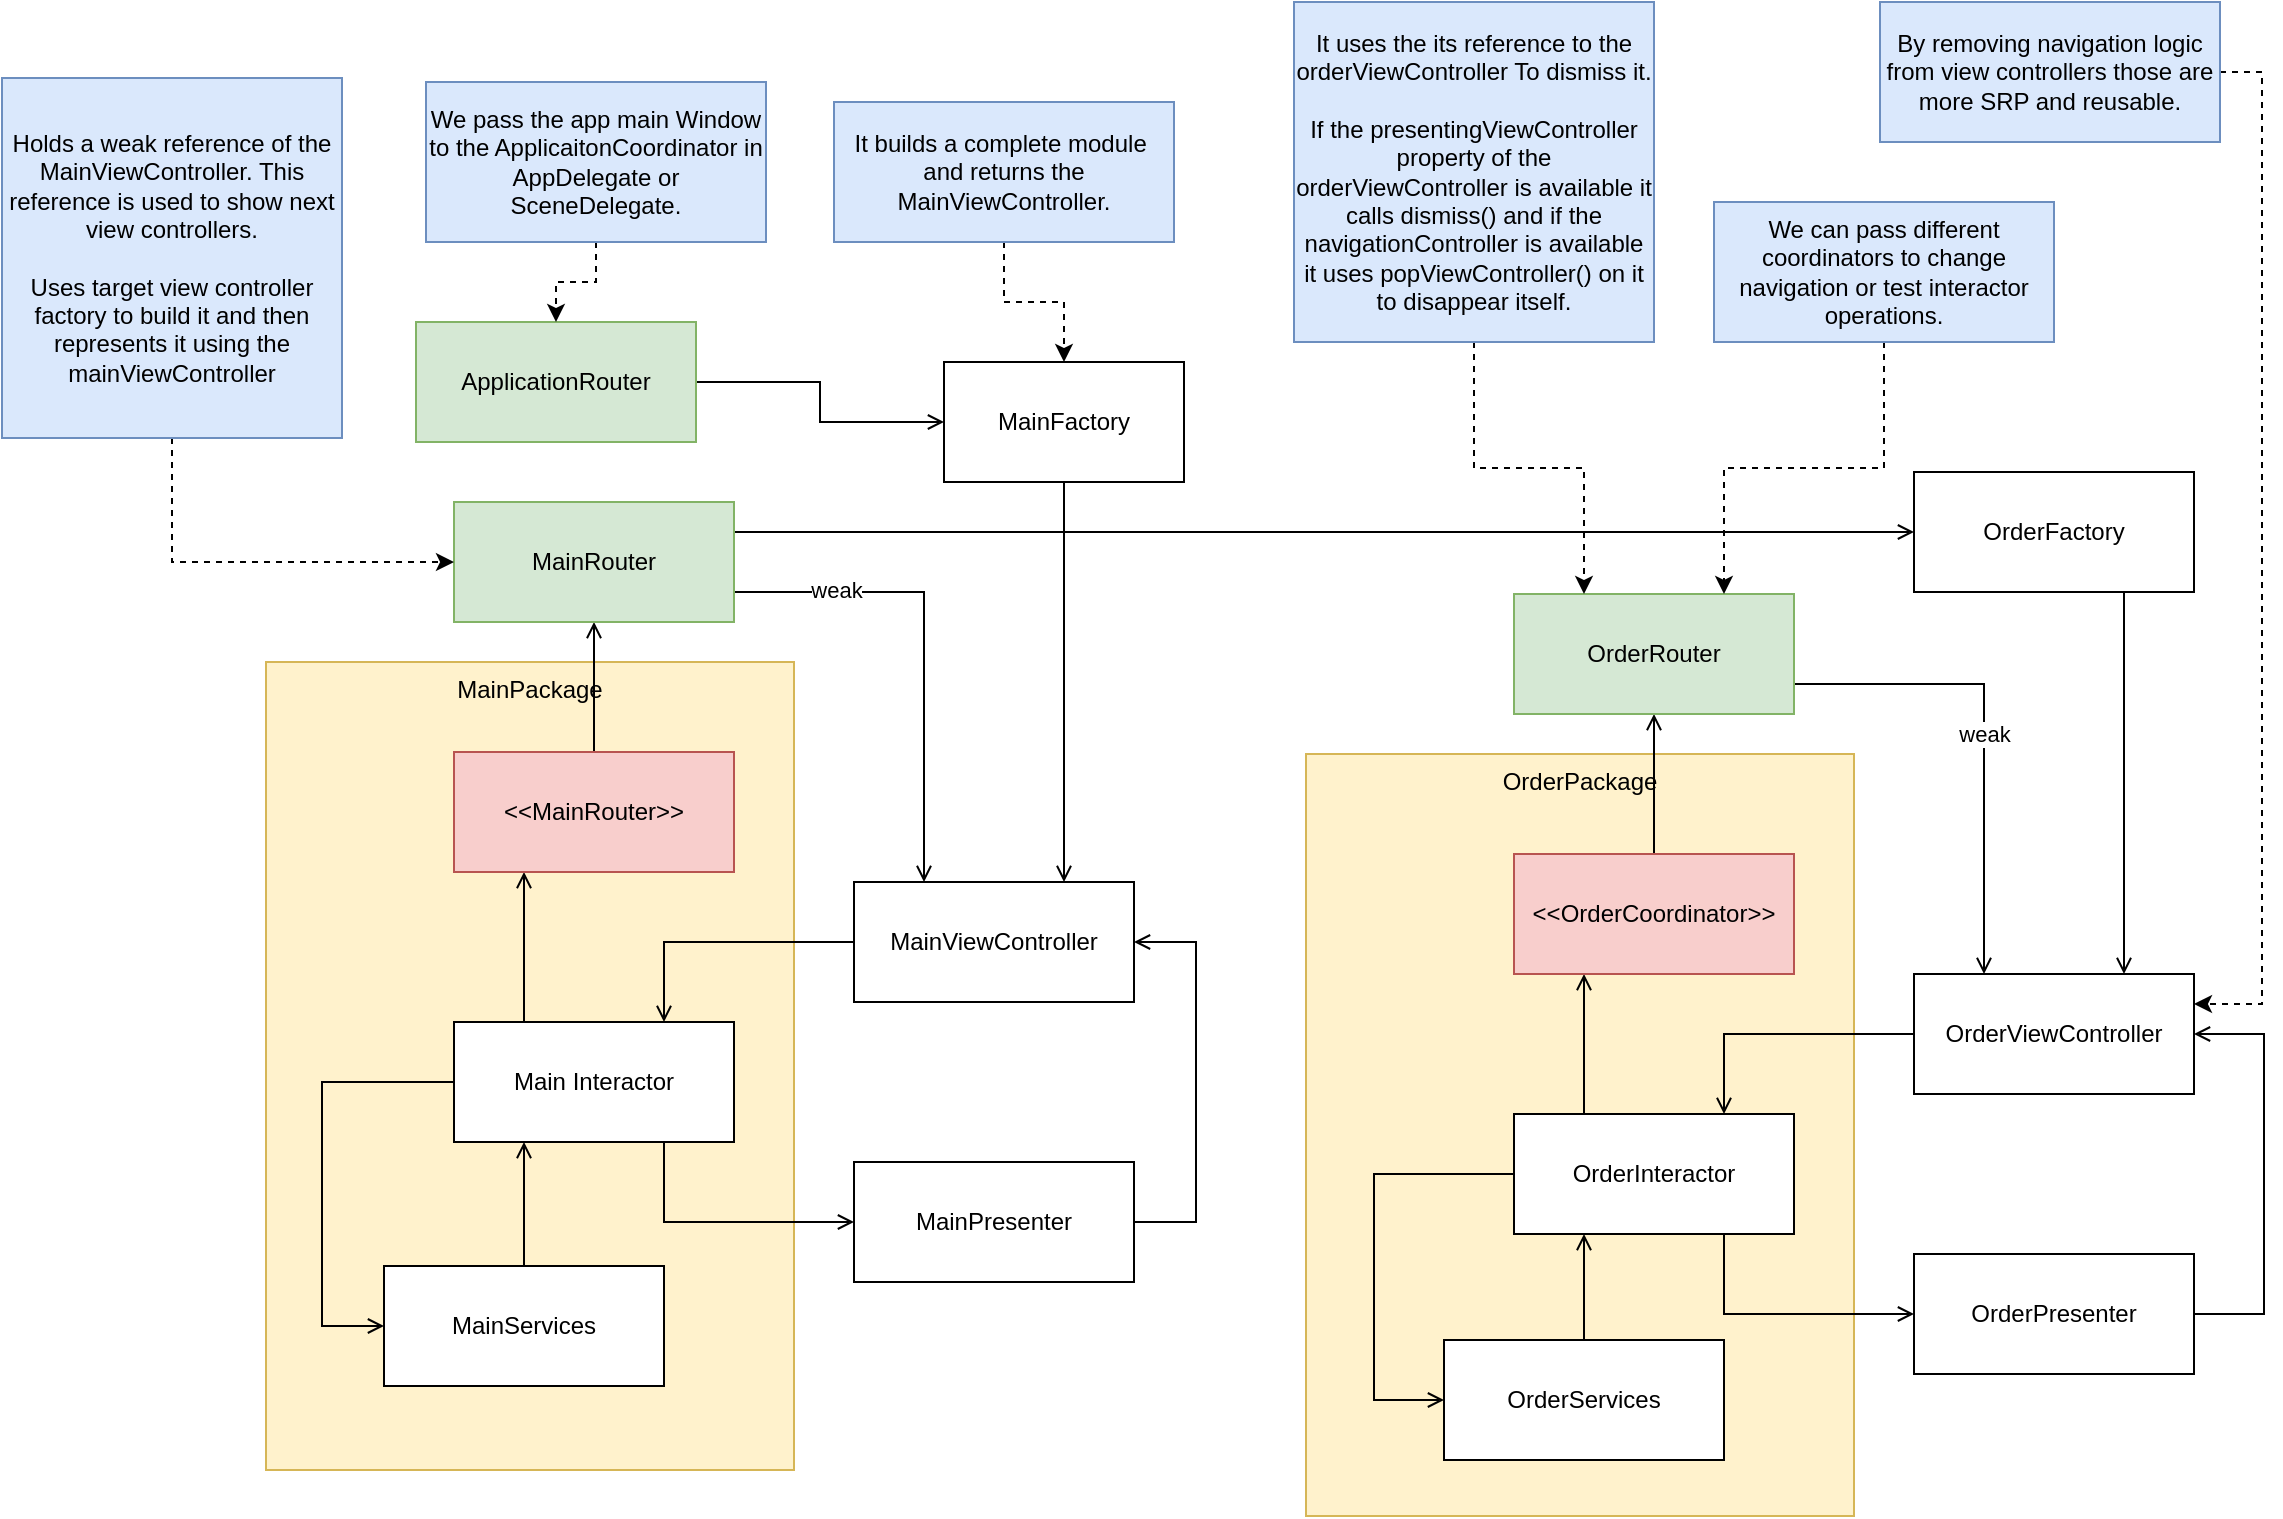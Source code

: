 <mxfile version="14.5.1" type="device"><diagram id="jWaaMcKqTzKN8gX7yn43" name="Page-1"><mxGraphModel dx="1398" dy="706" grid="1" gridSize="10" guides="1" tooltips="1" connect="1" arrows="1" fold="1" page="1" pageScale="1" pageWidth="1654" pageHeight="1169" math="0" shadow="0"><root><mxCell id="0"/><mxCell id="1" parent="0"/><mxCell id="eXTAx2yTq1-8bTO2nv4T-12" value="OrderPackage" style="rounded=0;whiteSpace=wrap;html=1;fillColor=#fff2cc;strokeColor=#d6b656;verticalAlign=top;labelPosition=center;verticalLabelPosition=middle;align=center;" parent="1" vertex="1"><mxGeometry x="922" y="468" width="274" height="381" as="geometry"/></mxCell><mxCell id="rYzSKpPYYK9JmcCFoTPI-31" value="MainPackage" style="rounded=0;whiteSpace=wrap;html=1;fillColor=#fff2cc;strokeColor=#d6b656;verticalAlign=top;labelPosition=center;verticalLabelPosition=middle;align=center;" parent="1" vertex="1"><mxGeometry x="402" y="422" width="264" height="404" as="geometry"/></mxCell><mxCell id="rYzSKpPYYK9JmcCFoTPI-3" style="edgeStyle=orthogonalEdgeStyle;rounded=0;orthogonalLoop=1;jettySize=auto;html=1;entryX=0.75;entryY=0;entryDx=0;entryDy=0;endArrow=open;endFill=0;exitX=0;exitY=0.5;exitDx=0;exitDy=0;" parent="1" source="rYzSKpPYYK9JmcCFoTPI-1" target="rYzSKpPYYK9JmcCFoTPI-2" edge="1"><mxGeometry relative="1" as="geometry"/></mxCell><mxCell id="eXTAx2yTq1-8bTO2nv4T-3" value="" style="edgeStyle=orthogonalEdgeStyle;rounded=0;orthogonalLoop=1;jettySize=auto;html=1;entryX=0.25;entryY=1;entryDx=0;entryDy=0;exitX=0.25;exitY=0;exitDx=0;exitDy=0;endArrow=open;endFill=0;" parent="1" source="rYzSKpPYYK9JmcCFoTPI-2" target="eXTAx2yTq1-8bTO2nv4T-7" edge="1"><mxGeometry relative="1" as="geometry"/></mxCell><mxCell id="rYzSKpPYYK9JmcCFoTPI-1" value="MainViewController" style="rounded=0;whiteSpace=wrap;html=1;" parent="1" vertex="1"><mxGeometry x="696" y="532" width="140" height="60" as="geometry"/></mxCell><mxCell id="rYzSKpPYYK9JmcCFoTPI-5" style="edgeStyle=orthogonalEdgeStyle;rounded=0;orthogonalLoop=1;jettySize=auto;html=1;entryX=0;entryY=0.5;entryDx=0;entryDy=0;exitX=0.75;exitY=1;exitDx=0;exitDy=0;endArrow=open;endFill=0;startArrow=none;startFill=0;" parent="1" source="rYzSKpPYYK9JmcCFoTPI-2" target="rYzSKpPYYK9JmcCFoTPI-4" edge="1"><mxGeometry relative="1" as="geometry"/></mxCell><mxCell id="XwS7lGFJzhpcvhb70Fb9-13" style="edgeStyle=orthogonalEdgeStyle;rounded=0;orthogonalLoop=1;jettySize=auto;html=1;entryX=0.5;entryY=0;entryDx=0;entryDy=0;startArrow=open;startFill=0;endArrow=none;endFill=0;exitX=0.25;exitY=1;exitDx=0;exitDy=0;" parent="1" source="rYzSKpPYYK9JmcCFoTPI-2" target="XwS7lGFJzhpcvhb70Fb9-10" edge="1"><mxGeometry relative="1" as="geometry"/></mxCell><mxCell id="XwS7lGFJzhpcvhb70Fb9-14" style="edgeStyle=orthogonalEdgeStyle;rounded=0;orthogonalLoop=1;jettySize=auto;html=1;entryX=0;entryY=0.5;entryDx=0;entryDy=0;startArrow=none;startFill=0;endArrow=open;endFill=0;exitX=0;exitY=0.5;exitDx=0;exitDy=0;" parent="1" source="rYzSKpPYYK9JmcCFoTPI-2" target="XwS7lGFJzhpcvhb70Fb9-10" edge="1"><mxGeometry relative="1" as="geometry"><Array as="points"><mxPoint x="430" y="632"/><mxPoint x="430" y="754"/></Array></mxGeometry></mxCell><mxCell id="rYzSKpPYYK9JmcCFoTPI-2" value="Main Interactor" style="rounded=0;whiteSpace=wrap;html=1;" parent="1" vertex="1"><mxGeometry x="496" y="602" width="140" height="60" as="geometry"/></mxCell><mxCell id="rYzSKpPYYK9JmcCFoTPI-6" style="edgeStyle=orthogonalEdgeStyle;rounded=0;orthogonalLoop=1;jettySize=auto;html=1;entryX=1;entryY=0.5;entryDx=0;entryDy=0;exitX=1;exitY=0.5;exitDx=0;exitDy=0;endArrow=open;endFill=0;startArrow=none;startFill=0;" parent="1" source="rYzSKpPYYK9JmcCFoTPI-4" target="rYzSKpPYYK9JmcCFoTPI-1" edge="1"><mxGeometry relative="1" as="geometry"><Array as="points"><mxPoint x="867" y="702"/><mxPoint x="867" y="562"/></Array></mxGeometry></mxCell><mxCell id="rYzSKpPYYK9JmcCFoTPI-4" value="MainPresenter" style="rounded=0;whiteSpace=wrap;html=1;" parent="1" vertex="1"><mxGeometry x="696" y="672" width="140" height="60" as="geometry"/></mxCell><mxCell id="rYzSKpPYYK9JmcCFoTPI-10" style="edgeStyle=orthogonalEdgeStyle;rounded=0;orthogonalLoop=1;jettySize=auto;html=1;entryX=0.25;entryY=0;entryDx=0;entryDy=0;startArrow=none;startFill=0;endArrow=open;endFill=0;exitX=1;exitY=0.75;exitDx=0;exitDy=0;" parent="1" source="rYzSKpPYYK9JmcCFoTPI-7" target="rYzSKpPYYK9JmcCFoTPI-1" edge="1"><mxGeometry relative="1" as="geometry"/></mxCell><mxCell id="eXTAx2yTq1-8bTO2nv4T-1" value="weak" style="edgeLabel;html=1;align=center;verticalAlign=middle;resizable=0;points=[];" parent="rYzSKpPYYK9JmcCFoTPI-10" vertex="1" connectable="0"><mxGeometry x="-0.167" relative="1" as="geometry"><mxPoint x="-44" y="-6" as="offset"/></mxGeometry></mxCell><mxCell id="eXTAx2yTq1-8bTO2nv4T-8" style="edgeStyle=orthogonalEdgeStyle;rounded=0;orthogonalLoop=1;jettySize=auto;html=1;entryX=0.5;entryY=0;entryDx=0;entryDy=0;endArrow=none;endFill=0;startArrow=open;startFill=0;" parent="1" source="rYzSKpPYYK9JmcCFoTPI-7" target="eXTAx2yTq1-8bTO2nv4T-7" edge="1"><mxGeometry relative="1" as="geometry"/></mxCell><mxCell id="vgqOZhzPc3kapLL-O9XP-13" style="edgeStyle=orthogonalEdgeStyle;rounded=0;orthogonalLoop=1;jettySize=auto;html=1;endArrow=open;endFill=0;exitX=1;exitY=0.25;exitDx=0;exitDy=0;" parent="1" source="rYzSKpPYYK9JmcCFoTPI-7" target="vgqOZhzPc3kapLL-O9XP-8" edge="1"><mxGeometry relative="1" as="geometry"/></mxCell><mxCell id="rYzSKpPYYK9JmcCFoTPI-7" value="MainRouter" style="rounded=0;whiteSpace=wrap;html=1;fillColor=#d5e8d4;strokeColor=#82b366;" parent="1" vertex="1"><mxGeometry x="496" y="342" width="140" height="60" as="geometry"/></mxCell><mxCell id="rYzSKpPYYK9JmcCFoTPI-11" style="edgeStyle=orthogonalEdgeStyle;rounded=0;orthogonalLoop=1;jettySize=auto;html=1;entryX=0.75;entryY=0;entryDx=0;entryDy=0;endArrow=open;endFill=0;" parent="1" source="rYzSKpPYYK9JmcCFoTPI-12" target="rYzSKpPYYK9JmcCFoTPI-15" edge="1"><mxGeometry relative="1" as="geometry"/></mxCell><mxCell id="eXTAx2yTq1-8bTO2nv4T-5" value="" style="edgeStyle=orthogonalEdgeStyle;rounded=0;orthogonalLoop=1;jettySize=auto;html=1;endArrow=open;endFill=0;exitX=0.25;exitY=0;exitDx=0;exitDy=0;entryX=0.25;entryY=1;entryDx=0;entryDy=0;" parent="1" source="rYzSKpPYYK9JmcCFoTPI-15" target="eXTAx2yTq1-8bTO2nv4T-10" edge="1"><mxGeometry relative="1" as="geometry"><mxPoint x="1336" y="498" as="targetPoint"/></mxGeometry></mxCell><mxCell id="rYzSKpPYYK9JmcCFoTPI-12" value="OrderViewController" style="rounded=0;whiteSpace=wrap;html=1;" parent="1" vertex="1"><mxGeometry x="1226" y="578" width="140" height="60" as="geometry"/></mxCell><mxCell id="rYzSKpPYYK9JmcCFoTPI-13" style="edgeStyle=orthogonalEdgeStyle;rounded=0;orthogonalLoop=1;jettySize=auto;html=1;entryX=0;entryY=0.5;entryDx=0;entryDy=0;exitX=0.75;exitY=1;exitDx=0;exitDy=0;endArrow=open;endFill=0;startArrow=none;startFill=0;" parent="1" source="rYzSKpPYYK9JmcCFoTPI-15" target="rYzSKpPYYK9JmcCFoTPI-17" edge="1"><mxGeometry relative="1" as="geometry"/></mxCell><mxCell id="rYzSKpPYYK9JmcCFoTPI-15" value="OrderInteractor" style="rounded=0;whiteSpace=wrap;html=1;" parent="1" vertex="1"><mxGeometry x="1026" y="648" width="140" height="60" as="geometry"/></mxCell><mxCell id="rYzSKpPYYK9JmcCFoTPI-16" style="edgeStyle=orthogonalEdgeStyle;rounded=0;orthogonalLoop=1;jettySize=auto;html=1;entryX=1;entryY=0.5;entryDx=0;entryDy=0;exitX=1;exitY=0.5;exitDx=0;exitDy=0;endArrow=open;endFill=0;startArrow=none;startFill=0;" parent="1" source="rYzSKpPYYK9JmcCFoTPI-17" target="rYzSKpPYYK9JmcCFoTPI-12" edge="1"><mxGeometry relative="1" as="geometry"><Array as="points"><mxPoint x="1401" y="748"/><mxPoint x="1401" y="608"/></Array></mxGeometry></mxCell><mxCell id="rYzSKpPYYK9JmcCFoTPI-17" value="OrderPresenter" style="rounded=0;whiteSpace=wrap;html=1;" parent="1" vertex="1"><mxGeometry x="1226" y="718" width="140" height="60" as="geometry"/></mxCell><mxCell id="rYzSKpPYYK9JmcCFoTPI-18" value="weak" style="edgeStyle=orthogonalEdgeStyle;rounded=0;orthogonalLoop=1;jettySize=auto;html=1;entryX=0.25;entryY=0;entryDx=0;entryDy=0;startArrow=none;startFill=0;endArrow=open;endFill=0;exitX=1;exitY=0.75;exitDx=0;exitDy=0;" parent="1" source="rYzSKpPYYK9JmcCFoTPI-19" target="rYzSKpPYYK9JmcCFoTPI-12" edge="1"><mxGeometry relative="1" as="geometry"><mxPoint x="1296" y="488" as="sourcePoint"/></mxGeometry></mxCell><mxCell id="eXTAx2yTq1-8bTO2nv4T-11" style="edgeStyle=orthogonalEdgeStyle;rounded=0;orthogonalLoop=1;jettySize=auto;html=1;entryX=0.5;entryY=0;entryDx=0;entryDy=0;endArrow=none;endFill=0;exitX=0.5;exitY=1;exitDx=0;exitDy=0;startArrow=open;startFill=0;" parent="1" source="rYzSKpPYYK9JmcCFoTPI-19" target="eXTAx2yTq1-8bTO2nv4T-10" edge="1"><mxGeometry relative="1" as="geometry"/></mxCell><mxCell id="rYzSKpPYYK9JmcCFoTPI-19" value="OrderRouter" style="rounded=0;whiteSpace=wrap;html=1;fillColor=#d5e8d4;strokeColor=#82b366;" parent="1" vertex="1"><mxGeometry x="1026" y="388" width="140" height="60" as="geometry"/></mxCell><mxCell id="eXTAx2yTq1-8bTO2nv4T-7" value="&amp;lt;&amp;lt;MainRouter&amp;gt;&amp;gt;" style="rounded=0;whiteSpace=wrap;html=1;fillColor=#f8cecc;strokeColor=#b85450;" parent="1" vertex="1"><mxGeometry x="496" y="467" width="140" height="60" as="geometry"/></mxCell><mxCell id="eXTAx2yTq1-8bTO2nv4T-10" value="&amp;lt;&amp;lt;OrderCoordinator&amp;gt;&amp;gt;" style="rounded=0;whiteSpace=wrap;html=1;fillColor=#f8cecc;strokeColor=#b85450;" parent="1" vertex="1"><mxGeometry x="1026" y="518" width="140" height="60" as="geometry"/></mxCell><mxCell id="vgqOZhzPc3kapLL-O9XP-4" value="" style="edgeStyle=orthogonalEdgeStyle;rounded=0;orthogonalLoop=1;jettySize=auto;html=1;endArrow=open;endFill=0;" parent="1" source="eXTAx2yTq1-8bTO2nv4T-13" target="vgqOZhzPc3kapLL-O9XP-3" edge="1"><mxGeometry relative="1" as="geometry"/></mxCell><mxCell id="eXTAx2yTq1-8bTO2nv4T-13" value="ApplicationRouter" style="rounded=0;whiteSpace=wrap;html=1;fillColor=#d5e8d4;strokeColor=#82b366;" parent="1" vertex="1"><mxGeometry x="477" y="252" width="140" height="60" as="geometry"/></mxCell><mxCell id="luueUAbUwJlKYWU2Tvjx-2" value="" style="edgeStyle=orthogonalEdgeStyle;rounded=0;orthogonalLoop=1;jettySize=auto;html=1;dashed=1;" parent="1" source="luueUAbUwJlKYWU2Tvjx-1" target="eXTAx2yTq1-8bTO2nv4T-13" edge="1"><mxGeometry relative="1" as="geometry"/></mxCell><mxCell id="luueUAbUwJlKYWU2Tvjx-1" value="We pass the app main Window to the ApplicaitonCoordinator in AppDelegate or SceneDelegate." style="text;html=1;strokeColor=#6c8ebf;fillColor=#dae8fc;align=center;verticalAlign=middle;whiteSpace=wrap;rounded=0;" parent="1" vertex="1"><mxGeometry x="482" y="132" width="170" height="80" as="geometry"/></mxCell><mxCell id="vgqOZhzPc3kapLL-O9XP-11" style="edgeStyle=orthogonalEdgeStyle;rounded=0;orthogonalLoop=1;jettySize=auto;html=1;entryX=0.75;entryY=0;entryDx=0;entryDy=0;endArrow=open;endFill=0;" parent="1" source="vgqOZhzPc3kapLL-O9XP-3" target="rYzSKpPYYK9JmcCFoTPI-1" edge="1"><mxGeometry relative="1" as="geometry"/></mxCell><mxCell id="vgqOZhzPc3kapLL-O9XP-3" value="MainFactory" style="whiteSpace=wrap;html=1;rounded=0;" parent="1" vertex="1"><mxGeometry x="741" y="272" width="120" height="60" as="geometry"/></mxCell><mxCell id="vgqOZhzPc3kapLL-O9XP-12" style="edgeStyle=orthogonalEdgeStyle;rounded=0;orthogonalLoop=1;jettySize=auto;html=1;entryX=0.75;entryY=0;entryDx=0;entryDy=0;endArrow=open;endFill=0;exitX=0.75;exitY=1;exitDx=0;exitDy=0;" parent="1" source="vgqOZhzPc3kapLL-O9XP-8" target="rYzSKpPYYK9JmcCFoTPI-12" edge="1"><mxGeometry relative="1" as="geometry"><mxPoint x="1331" y="377" as="sourcePoint"/></mxGeometry></mxCell><mxCell id="vgqOZhzPc3kapLL-O9XP-8" value="OrderFactory" style="rounded=0;whiteSpace=wrap;html=1;" parent="1" vertex="1"><mxGeometry x="1226" y="327" width="140" height="60" as="geometry"/></mxCell><mxCell id="vgqOZhzPc3kapLL-O9XP-15" value="" style="edgeStyle=orthogonalEdgeStyle;rounded=0;orthogonalLoop=1;jettySize=auto;html=1;endArrow=classic;endFill=1;dashed=1;" parent="1" source="vgqOZhzPc3kapLL-O9XP-14" target="vgqOZhzPc3kapLL-O9XP-3" edge="1"><mxGeometry relative="1" as="geometry"/></mxCell><mxCell id="vgqOZhzPc3kapLL-O9XP-14" value="It builds a complete module&amp;nbsp; and returns the MainViewController." style="text;html=1;strokeColor=#6c8ebf;fillColor=#dae8fc;align=center;verticalAlign=middle;whiteSpace=wrap;rounded=0;" parent="1" vertex="1"><mxGeometry x="686" y="142" width="170" height="70" as="geometry"/></mxCell><mxCell id="vgqOZhzPc3kapLL-O9XP-17" style="edgeStyle=orthogonalEdgeStyle;rounded=0;orthogonalLoop=1;jettySize=auto;html=1;entryX=0;entryY=0.5;entryDx=0;entryDy=0;dashed=1;endArrow=classic;endFill=1;exitX=0.5;exitY=1;exitDx=0;exitDy=0;" parent="1" source="vgqOZhzPc3kapLL-O9XP-16" target="rYzSKpPYYK9JmcCFoTPI-7" edge="1"><mxGeometry relative="1" as="geometry"><Array as="points"><mxPoint x="355" y="372"/></Array></mxGeometry></mxCell><mxCell id="vgqOZhzPc3kapLL-O9XP-16" value="Holds a weak reference of the MainViewController. This reference is used to show next view controllers.&lt;br&gt;&lt;br&gt;Uses target view controller factory to build it and then represents it using the mainViewController" style="text;html=1;strokeColor=#6c8ebf;fillColor=#dae8fc;align=center;verticalAlign=middle;whiteSpace=wrap;rounded=0;" parent="1" vertex="1"><mxGeometry x="270" y="130" width="170" height="180" as="geometry"/></mxCell><mxCell id="vgqOZhzPc3kapLL-O9XP-19" style="edgeStyle=orthogonalEdgeStyle;rounded=0;orthogonalLoop=1;jettySize=auto;html=1;entryX=0.75;entryY=0;entryDx=0;entryDy=0;dashed=1;endArrow=classic;endFill=1;" parent="1" source="vgqOZhzPc3kapLL-O9XP-18" target="rYzSKpPYYK9JmcCFoTPI-19" edge="1"><mxGeometry relative="1" as="geometry"/></mxCell><mxCell id="vgqOZhzPc3kapLL-O9XP-18" value="We can pass different coordinators to change navigation or test interactor operations." style="text;html=1;strokeColor=#6c8ebf;fillColor=#dae8fc;align=center;verticalAlign=middle;whiteSpace=wrap;rounded=0;" parent="1" vertex="1"><mxGeometry x="1126" y="192" width="170" height="70" as="geometry"/></mxCell><mxCell id="vgqOZhzPc3kapLL-O9XP-21" style="edgeStyle=orthogonalEdgeStyle;rounded=0;orthogonalLoop=1;jettySize=auto;html=1;entryX=1;entryY=0.25;entryDx=0;entryDy=0;dashed=1;endArrow=classic;endFill=1;" parent="1" source="vgqOZhzPc3kapLL-O9XP-20" target="rYzSKpPYYK9JmcCFoTPI-12" edge="1"><mxGeometry relative="1" as="geometry"><Array as="points"><mxPoint x="1400" y="127"/><mxPoint x="1400" y="593"/></Array></mxGeometry></mxCell><mxCell id="vgqOZhzPc3kapLL-O9XP-20" value="By removing navigation logic from view controllers those are more SRP and reusable." style="text;html=1;strokeColor=#6c8ebf;fillColor=#dae8fc;align=center;verticalAlign=middle;whiteSpace=wrap;rounded=0;" parent="1" vertex="1"><mxGeometry x="1209" y="92" width="170" height="70" as="geometry"/></mxCell><mxCell id="DMkZUETst4BKSx8qRAga-2" value="" style="edgeStyle=orthogonalEdgeStyle;rounded=0;orthogonalLoop=1;jettySize=auto;html=1;dashed=1;entryX=0.25;entryY=0;entryDx=0;entryDy=0;" parent="1" source="DMkZUETst4BKSx8qRAga-1" target="rYzSKpPYYK9JmcCFoTPI-19" edge="1"><mxGeometry relative="1" as="geometry"/></mxCell><mxCell id="DMkZUETst4BKSx8qRAga-1" value="It uses the its reference to the orderViewController To dismiss it.&lt;br&gt;&lt;br&gt;If the presentingViewController property of the orderViewController is available it calls dismiss() and if the navigationController is available it uses popViewController() on it to disappear itself." style="text;html=1;strokeColor=#6c8ebf;fillColor=#dae8fc;align=center;verticalAlign=middle;whiteSpace=wrap;rounded=0;" parent="1" vertex="1"><mxGeometry x="916" y="92" width="180" height="170" as="geometry"/></mxCell><mxCell id="XwS7lGFJzhpcvhb70Fb9-10" value="MainServices" style="rounded=0;whiteSpace=wrap;html=1;" parent="1" vertex="1"><mxGeometry x="461" y="724" width="140" height="60" as="geometry"/></mxCell><mxCell id="XwS7lGFJzhpcvhb70Fb9-17" style="edgeStyle=orthogonalEdgeStyle;rounded=0;orthogonalLoop=1;jettySize=auto;html=1;entryX=0.25;entryY=1;entryDx=0;entryDy=0;startArrow=none;startFill=0;endArrow=open;endFill=0;" parent="1" source="XwS7lGFJzhpcvhb70Fb9-16" target="rYzSKpPYYK9JmcCFoTPI-15" edge="1"><mxGeometry relative="1" as="geometry"/></mxCell><mxCell id="XwS7lGFJzhpcvhb70Fb9-18" style="edgeStyle=orthogonalEdgeStyle;rounded=0;orthogonalLoop=1;jettySize=auto;html=1;entryX=0;entryY=0.5;entryDx=0;entryDy=0;startArrow=open;startFill=0;endArrow=none;endFill=0;exitX=0;exitY=0.5;exitDx=0;exitDy=0;" parent="1" source="XwS7lGFJzhpcvhb70Fb9-16" target="rYzSKpPYYK9JmcCFoTPI-15" edge="1"><mxGeometry relative="1" as="geometry"><Array as="points"><mxPoint x="956" y="791"/><mxPoint x="956" y="678"/></Array></mxGeometry></mxCell><mxCell id="XwS7lGFJzhpcvhb70Fb9-16" value="OrderServices" style="rounded=0;whiteSpace=wrap;html=1;" parent="1" vertex="1"><mxGeometry x="991" y="761" width="140" height="60" as="geometry"/></mxCell></root></mxGraphModel></diagram></mxfile>
